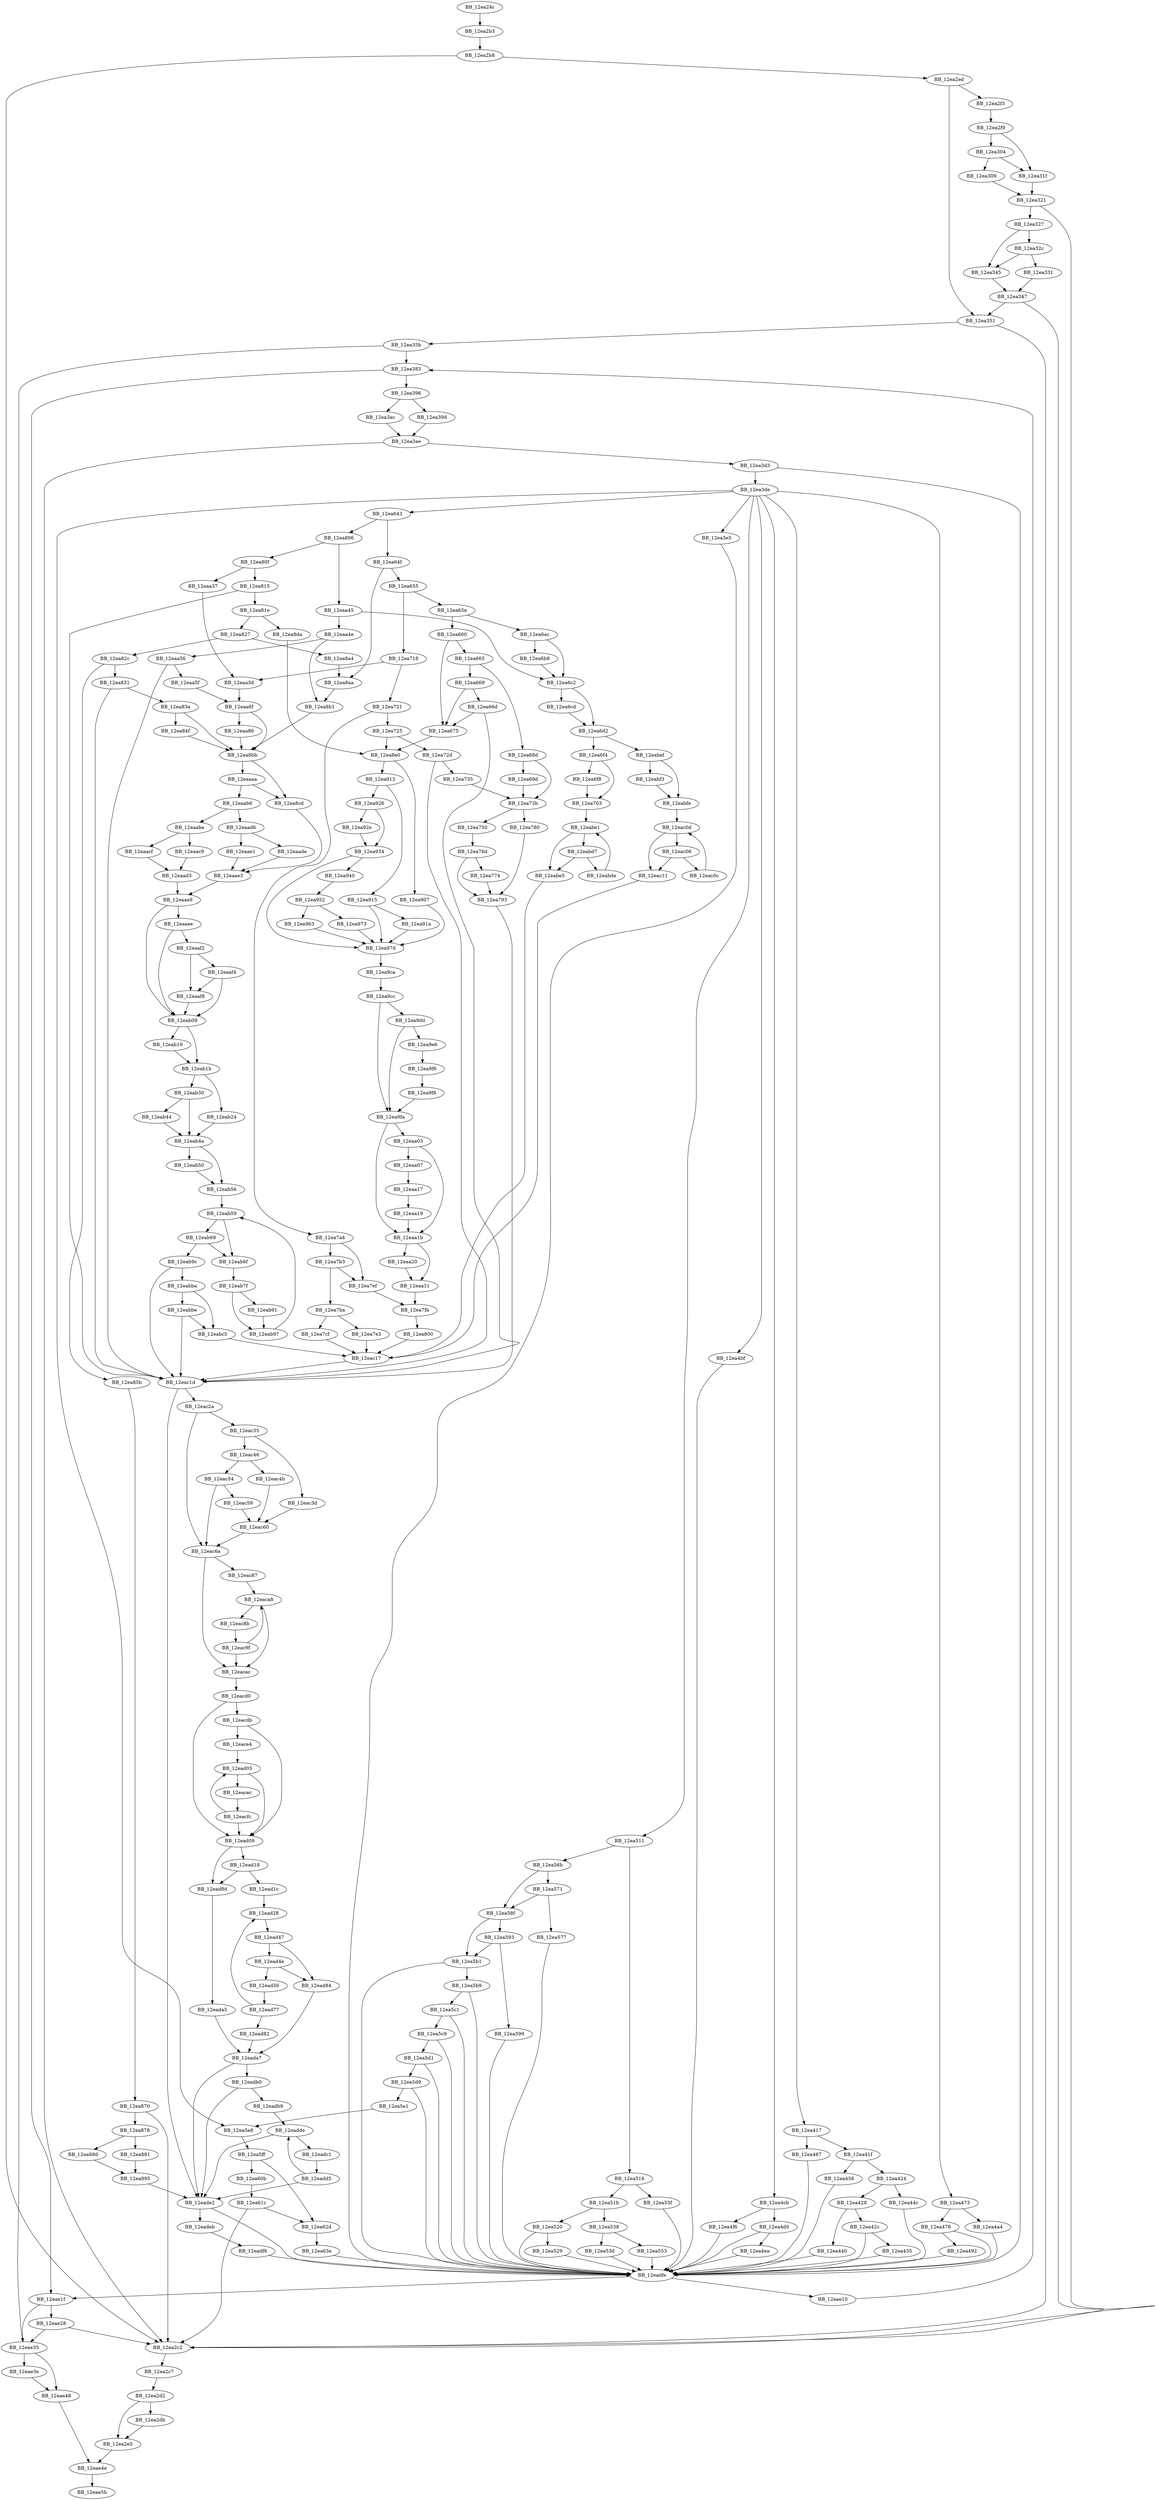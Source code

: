 DiGraph __output_s_l{
BB_12ea24c->BB_12ea2b3
BB_12ea2b3->BB_12ea2b8
BB_12ea2b8->BB_12ea2c2
BB_12ea2b8->BB_12ea2ed
BB_12ea2c2->BB_12ea2c7
BB_12ea2c7->BB_12ea2d2
BB_12ea2d2->BB_12ea2db
BB_12ea2d2->BB_12ea2e5
BB_12ea2db->BB_12ea2e5
BB_12ea2e5->BB_12eae4e
BB_12ea2ed->BB_12ea2f3
BB_12ea2ed->BB_12ea351
BB_12ea2f3->BB_12ea2f9
BB_12ea2f9->BB_12ea304
BB_12ea2f9->BB_12ea31f
BB_12ea304->BB_12ea309
BB_12ea304->BB_12ea31f
BB_12ea309->BB_12ea321
BB_12ea31f->BB_12ea321
BB_12ea321->BB_12ea2c2
BB_12ea321->BB_12ea327
BB_12ea327->BB_12ea32c
BB_12ea327->BB_12ea345
BB_12ea32c->BB_12ea331
BB_12ea32c->BB_12ea345
BB_12ea331->BB_12ea347
BB_12ea345->BB_12ea347
BB_12ea347->BB_12ea2c2
BB_12ea347->BB_12ea351
BB_12ea351->BB_12ea2c2
BB_12ea351->BB_12ea35b
BB_12ea35b->BB_12ea383
BB_12ea35b->BB_12eae35
BB_12ea383->BB_12ea396
BB_12ea383->BB_12eae1f
BB_12ea396->BB_12ea39d
BB_12ea396->BB_12ea3ac
BB_12ea39d->BB_12ea3ae
BB_12ea3ac->BB_12ea3ae
BB_12ea3ae->BB_12ea2c2
BB_12ea3ae->BB_12ea3d3
BB_12ea3d3->BB_12ea3de
BB_12ea3d3->BB_12eadfe
BB_12ea3de->BB_12ea3e5
BB_12ea3de->BB_12ea417
BB_12ea3de->BB_12ea473
BB_12ea3de->BB_12ea4bf
BB_12ea3de->BB_12ea4cb
BB_12ea3de->BB_12ea511
BB_12ea3de->BB_12ea5e8
BB_12ea3de->BB_12ea643
BB_12ea3e5->BB_12eadfe
BB_12ea417->BB_12ea41f
BB_12ea417->BB_12ea467
BB_12ea41f->BB_12ea424
BB_12ea41f->BB_12ea458
BB_12ea424->BB_12ea428
BB_12ea424->BB_12ea44c
BB_12ea428->BB_12ea42c
BB_12ea428->BB_12ea440
BB_12ea42c->BB_12ea435
BB_12ea42c->BB_12eadfe
BB_12ea435->BB_12eadfe
BB_12ea440->BB_12eadfe
BB_12ea44c->BB_12eadfe
BB_12ea458->BB_12eadfe
BB_12ea467->BB_12eadfe
BB_12ea473->BB_12ea478
BB_12ea473->BB_12ea4a4
BB_12ea478->BB_12ea492
BB_12ea478->BB_12eadfe
BB_12ea492->BB_12eadfe
BB_12ea4a4->BB_12eadfe
BB_12ea4bf->BB_12eadfe
BB_12ea4cb->BB_12ea4d0
BB_12ea4cb->BB_12ea4f6
BB_12ea4d0->BB_12ea4ea
BB_12ea4d0->BB_12eadfe
BB_12ea4ea->BB_12eadfe
BB_12ea4f6->BB_12eadfe
BB_12ea511->BB_12ea516
BB_12ea511->BB_12ea56b
BB_12ea516->BB_12ea51b
BB_12ea516->BB_12ea55f
BB_12ea51b->BB_12ea520
BB_12ea51b->BB_12ea538
BB_12ea520->BB_12ea529
BB_12ea520->BB_12eadfe
BB_12ea529->BB_12eadfe
BB_12ea538->BB_12ea53d
BB_12ea538->BB_12ea553
BB_12ea53d->BB_12eadfe
BB_12ea553->BB_12eadfe
BB_12ea55f->BB_12eadfe
BB_12ea56b->BB_12ea571
BB_12ea56b->BB_12ea58f
BB_12ea571->BB_12ea577
BB_12ea571->BB_12ea58f
BB_12ea577->BB_12eadfe
BB_12ea58f->BB_12ea593
BB_12ea58f->BB_12ea5b1
BB_12ea593->BB_12ea599
BB_12ea593->BB_12ea5b1
BB_12ea599->BB_12eadfe
BB_12ea5b1->BB_12ea5b9
BB_12ea5b1->BB_12eadfe
BB_12ea5b9->BB_12ea5c1
BB_12ea5b9->BB_12eadfe
BB_12ea5c1->BB_12ea5c9
BB_12ea5c1->BB_12eadfe
BB_12ea5c9->BB_12ea5d1
BB_12ea5c9->BB_12eadfe
BB_12ea5d1->BB_12ea5d9
BB_12ea5d1->BB_12eadfe
BB_12ea5d9->BB_12ea5e1
BB_12ea5d9->BB_12eadfe
BB_12ea5e1->BB_12ea5e8
BB_12ea5e8->BB_12ea5ff
BB_12ea5ff->BB_12ea60b
BB_12ea5ff->BB_12ea62d
BB_12ea60b->BB_12ea61c
BB_12ea61c->BB_12ea2c2
BB_12ea61c->BB_12ea62d
BB_12ea62d->BB_12ea63e
BB_12ea63e->BB_12eadfe
BB_12ea643->BB_12ea64f
BB_12ea643->BB_12ea806
BB_12ea64f->BB_12ea655
BB_12ea64f->BB_12ea8aa
BB_12ea655->BB_12ea65e
BB_12ea655->BB_12ea718
BB_12ea65e->BB_12ea660
BB_12ea65e->BB_12ea6ac
BB_12ea660->BB_12ea665
BB_12ea660->BB_12ea675
BB_12ea665->BB_12ea669
BB_12ea665->BB_12ea68d
BB_12ea669->BB_12ea66d
BB_12ea669->BB_12ea675
BB_12ea66d->BB_12ea675
BB_12ea66d->BB_12eac1d
BB_12ea675->BB_12ea8e0
BB_12ea68d->BB_12ea69d
BB_12ea68d->BB_12ea73b
BB_12ea69d->BB_12ea73b
BB_12ea6ac->BB_12ea6b8
BB_12ea6ac->BB_12ea6c2
BB_12ea6b8->BB_12ea6c2
BB_12ea6c2->BB_12ea6cd
BB_12ea6c2->BB_12ea6d2
BB_12ea6cd->BB_12ea6d2
BB_12ea6d2->BB_12ea6f4
BB_12ea6d2->BB_12eabef
BB_12ea6f4->BB_12ea6f8
BB_12ea6f4->BB_12ea703
BB_12ea6f8->BB_12ea703
BB_12ea703->BB_12eabe1
BB_12ea718->BB_12ea721
BB_12ea718->BB_12eaa3d
BB_12ea721->BB_12ea725
BB_12ea721->BB_12ea7a4
BB_12ea725->BB_12ea72d
BB_12ea725->BB_12ea8e0
BB_12ea72d->BB_12ea735
BB_12ea72d->BB_12eac1d
BB_12ea735->BB_12ea73b
BB_12ea73b->BB_12ea750
BB_12ea73b->BB_12ea780
BB_12ea750->BB_12ea76d
BB_12ea76d->BB_12ea774
BB_12ea76d->BB_12ea793
BB_12ea774->BB_12ea793
BB_12ea780->BB_12ea793
BB_12ea793->BB_12eac1d
BB_12ea7a4->BB_12ea7b3
BB_12ea7a4->BB_12ea7ef
BB_12ea7b3->BB_12ea7ba
BB_12ea7b3->BB_12ea7ef
BB_12ea7ba->BB_12ea7cf
BB_12ea7ba->BB_12ea7e3
BB_12ea7cf->BB_12eac17
BB_12ea7e3->BB_12eac17
BB_12ea7ef->BB_12ea7fb
BB_12ea7fb->BB_12ea800
BB_12ea800->BB_12eac17
BB_12ea806->BB_12ea80f
BB_12ea806->BB_12eaa45
BB_12ea80f->BB_12ea815
BB_12ea80f->BB_12eaa37
BB_12ea815->BB_12ea81e
BB_12ea815->BB_12eac1d
BB_12ea81e->BB_12ea827
BB_12ea81e->BB_12ea8da
BB_12ea827->BB_12ea82c
BB_12ea827->BB_12ea8a4
BB_12ea82c->BB_12ea831
BB_12ea82c->BB_12ea85b
BB_12ea831->BB_12ea83a
BB_12ea831->BB_12eac1d
BB_12ea83a->BB_12ea84f
BB_12ea83a->BB_12ea8bb
BB_12ea84f->BB_12ea8bb
BB_12ea85b->BB_12ea870
BB_12ea870->BB_12ea2c2
BB_12ea870->BB_12ea878
BB_12ea878->BB_12ea881
BB_12ea878->BB_12ea88d
BB_12ea881->BB_12ea895
BB_12ea88d->BB_12ea895
BB_12ea895->BB_12eade2
BB_12ea8a4->BB_12ea8aa
BB_12ea8aa->BB_12ea8b1
BB_12ea8b1->BB_12ea8bb
BB_12ea8bb->BB_12ea8cd
BB_12ea8bb->BB_12eaaaa
BB_12ea8cd->BB_12eaae3
BB_12ea8da->BB_12ea8e0
BB_12ea8e0->BB_12ea907
BB_12ea8e0->BB_12ea913
BB_12ea907->BB_12ea97d
BB_12ea913->BB_12ea915
BB_12ea913->BB_12ea926
BB_12ea915->BB_12ea91a
BB_12ea915->BB_12ea97d
BB_12ea91a->BB_12ea97d
BB_12ea926->BB_12ea92e
BB_12ea926->BB_12ea934
BB_12ea92e->BB_12ea934
BB_12ea934->BB_12ea940
BB_12ea934->BB_12ea97d
BB_12ea940->BB_12ea952
BB_12ea952->BB_12ea963
BB_12ea952->BB_12ea973
BB_12ea963->BB_12ea97d
BB_12ea973->BB_12ea97d
BB_12ea97d->BB_12ea9ca
BB_12ea9ca->BB_12ea9cc
BB_12ea9cc->BB_12ea9dd
BB_12ea9cc->BB_12ea9fa
BB_12ea9dd->BB_12ea9e6
BB_12ea9dd->BB_12ea9fa
BB_12ea9e6->BB_12ea9f6
BB_12ea9f6->BB_12ea9f8
BB_12ea9f8->BB_12ea9fa
BB_12ea9fa->BB_12eaa03
BB_12ea9fa->BB_12eaa1b
BB_12eaa03->BB_12eaa07
BB_12eaa03->BB_12eaa1b
BB_12eaa07->BB_12eaa17
BB_12eaa17->BB_12eaa19
BB_12eaa19->BB_12eaa1b
BB_12eaa1b->BB_12eaa20
BB_12eaa1b->BB_12eaa31
BB_12eaa20->BB_12eaa31
BB_12eaa31->BB_12ea7fb
BB_12eaa37->BB_12eaa3d
BB_12eaa3d->BB_12eaa6f
BB_12eaa45->BB_12ea6c2
BB_12eaa45->BB_12eaa4e
BB_12eaa4e->BB_12ea8b1
BB_12eaa4e->BB_12eaa56
BB_12eaa56->BB_12eaa5f
BB_12eaa56->BB_12eac1d
BB_12eaa5f->BB_12eaa6f
BB_12eaa6f->BB_12ea8bb
BB_12eaa6f->BB_12eaa86
BB_12eaa86->BB_12ea8bb
BB_12eaaaa->BB_12ea8cd
BB_12eaaaa->BB_12eaab6
BB_12eaab6->BB_12eaabe
BB_12eaab6->BB_12eaad6
BB_12eaabe->BB_12eaac9
BB_12eaabe->BB_12eaacf
BB_12eaac9->BB_12eaad3
BB_12eaacf->BB_12eaad3
BB_12eaad3->BB_12eaae9
BB_12eaad6->BB_12eaade
BB_12eaad6->BB_12eaae1
BB_12eaade->BB_12eaae3
BB_12eaae1->BB_12eaae3
BB_12eaae3->BB_12eaae9
BB_12eaae9->BB_12eaaee
BB_12eaae9->BB_12eab09
BB_12eaaee->BB_12eaaf2
BB_12eaaee->BB_12eab09
BB_12eaaf2->BB_12eaaf4
BB_12eaaf2->BB_12eaaf8
BB_12eaaf4->BB_12eaaf8
BB_12eaaf4->BB_12eab09
BB_12eaaf8->BB_12eab09
BB_12eab09->BB_12eab19
BB_12eab09->BB_12eab1b
BB_12eab19->BB_12eab1b
BB_12eab1b->BB_12eab24
BB_12eab1b->BB_12eab30
BB_12eab24->BB_12eab4a
BB_12eab30->BB_12eab44
BB_12eab30->BB_12eab4a
BB_12eab44->BB_12eab4a
BB_12eab4a->BB_12eab50
BB_12eab4a->BB_12eab56
BB_12eab50->BB_12eab56
BB_12eab56->BB_12eab59
BB_12eab59->BB_12eab69
BB_12eab59->BB_12eab6f
BB_12eab69->BB_12eab6f
BB_12eab69->BB_12eab9c
BB_12eab6f->BB_12eab7f
BB_12eab7f->BB_12eab91
BB_12eab7f->BB_12eab97
BB_12eab91->BB_12eab97
BB_12eab97->BB_12eab59
BB_12eab9c->BB_12eabba
BB_12eab9c->BB_12eac1d
BB_12eabba->BB_12eabbe
BB_12eabba->BB_12eabc5
BB_12eabbe->BB_12eabc5
BB_12eabbe->BB_12eac1d
BB_12eabc5->BB_12eac17
BB_12eabd7->BB_12eabde
BB_12eabd7->BB_12eabe5
BB_12eabde->BB_12eabe1
BB_12eabe1->BB_12eabd7
BB_12eabe1->BB_12eabe5
BB_12eabe5->BB_12eac17
BB_12eabef->BB_12eabf3
BB_12eabef->BB_12eabfe
BB_12eabf3->BB_12eabfe
BB_12eabfe->BB_12eac0d
BB_12eac06->BB_12eac0c
BB_12eac06->BB_12eac11
BB_12eac0c->BB_12eac0d
BB_12eac0d->BB_12eac06
BB_12eac0d->BB_12eac11
BB_12eac11->BB_12eac17
BB_12eac17->BB_12eac1d
BB_12eac1d->BB_12eac2a
BB_12eac1d->BB_12eade2
BB_12eac2a->BB_12eac35
BB_12eac2a->BB_12eac6a
BB_12eac35->BB_12eac3d
BB_12eac35->BB_12eac46
BB_12eac3d->BB_12eac60
BB_12eac46->BB_12eac4b
BB_12eac46->BB_12eac54
BB_12eac4b->BB_12eac60
BB_12eac54->BB_12eac59
BB_12eac54->BB_12eac6a
BB_12eac59->BB_12eac60
BB_12eac60->BB_12eac6a
BB_12eac6a->BB_12eac87
BB_12eac6a->BB_12eacac
BB_12eac87->BB_12eaca8
BB_12eac8b->BB_12eac9f
BB_12eac9f->BB_12eaca8
BB_12eac9f->BB_12eacac
BB_12eaca8->BB_12eac8b
BB_12eaca8->BB_12eacac
BB_12eacac->BB_12eacd0
BB_12eacd0->BB_12eacdb
BB_12eacd0->BB_12ead09
BB_12eacdb->BB_12eace4
BB_12eacdb->BB_12ead09
BB_12eace4->BB_12ead05
BB_12eacec->BB_12eacfc
BB_12eacfc->BB_12ead05
BB_12eacfc->BB_12ead09
BB_12ead05->BB_12eacec
BB_12ead05->BB_12ead09
BB_12ead09->BB_12ead18
BB_12ead09->BB_12ead8d
BB_12ead18->BB_12ead1c
BB_12ead18->BB_12ead8d
BB_12ead1c->BB_12ead28
BB_12ead28->BB_12ead47
BB_12ead47->BB_12ead4e
BB_12ead47->BB_12ead84
BB_12ead4e->BB_12ead56
BB_12ead4e->BB_12ead84
BB_12ead56->BB_12ead77
BB_12ead77->BB_12ead28
BB_12ead77->BB_12ead82
BB_12ead82->BB_12eada7
BB_12ead84->BB_12eada7
BB_12ead8d->BB_12eada5
BB_12eada5->BB_12eada7
BB_12eada7->BB_12eadb0
BB_12eada7->BB_12eade2
BB_12eadb0->BB_12eadb9
BB_12eadb0->BB_12eade2
BB_12eadb9->BB_12eadde
BB_12eadc1->BB_12eadd5
BB_12eadd5->BB_12eadde
BB_12eadd5->BB_12eade2
BB_12eadde->BB_12eadc1
BB_12eadde->BB_12eade2
BB_12eade2->BB_12eadeb
BB_12eade2->BB_12eadfe
BB_12eadeb->BB_12eadf6
BB_12eadf6->BB_12eadfe
BB_12eadfe->BB_12eae10
BB_12eadfe->BB_12eae1f
BB_12eae10->BB_12ea383
BB_12eae1f->BB_12eae28
BB_12eae1f->BB_12eae35
BB_12eae28->BB_12ea2c2
BB_12eae28->BB_12eae35
BB_12eae35->BB_12eae3e
BB_12eae35->BB_12eae48
BB_12eae3e->BB_12eae48
BB_12eae48->BB_12eae4e
BB_12eae4e->BB_12eae5b
}
